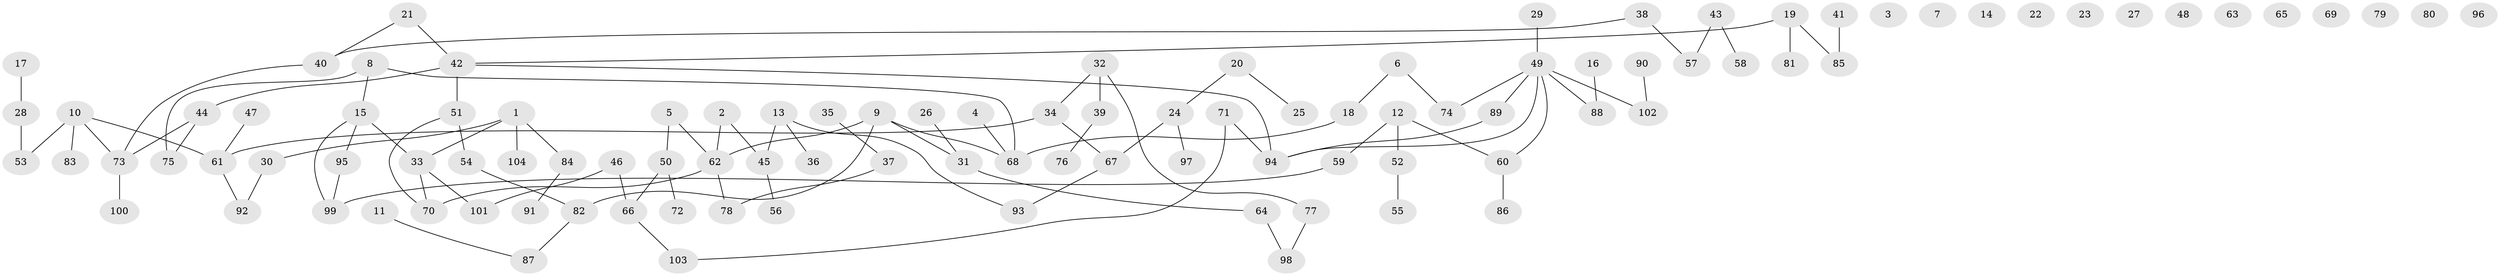 // coarse degree distribution, {3: 0.1323529411764706, 2: 0.2647058823529412, 0: 0.19117647058823528, 1: 0.25, 5: 0.04411764705882353, 6: 0.029411764705882353, 4: 0.07352941176470588, 7: 0.014705882352941176}
// Generated by graph-tools (version 1.1) at 2025/41/03/06/25 10:41:25]
// undirected, 104 vertices, 103 edges
graph export_dot {
graph [start="1"]
  node [color=gray90,style=filled];
  1;
  2;
  3;
  4;
  5;
  6;
  7;
  8;
  9;
  10;
  11;
  12;
  13;
  14;
  15;
  16;
  17;
  18;
  19;
  20;
  21;
  22;
  23;
  24;
  25;
  26;
  27;
  28;
  29;
  30;
  31;
  32;
  33;
  34;
  35;
  36;
  37;
  38;
  39;
  40;
  41;
  42;
  43;
  44;
  45;
  46;
  47;
  48;
  49;
  50;
  51;
  52;
  53;
  54;
  55;
  56;
  57;
  58;
  59;
  60;
  61;
  62;
  63;
  64;
  65;
  66;
  67;
  68;
  69;
  70;
  71;
  72;
  73;
  74;
  75;
  76;
  77;
  78;
  79;
  80;
  81;
  82;
  83;
  84;
  85;
  86;
  87;
  88;
  89;
  90;
  91;
  92;
  93;
  94;
  95;
  96;
  97;
  98;
  99;
  100;
  101;
  102;
  103;
  104;
  1 -- 30;
  1 -- 33;
  1 -- 84;
  1 -- 104;
  2 -- 45;
  2 -- 62;
  4 -- 68;
  5 -- 50;
  5 -- 62;
  6 -- 18;
  6 -- 74;
  8 -- 15;
  8 -- 68;
  8 -- 75;
  9 -- 31;
  9 -- 62;
  9 -- 68;
  9 -- 82;
  10 -- 53;
  10 -- 61;
  10 -- 73;
  10 -- 83;
  11 -- 87;
  12 -- 52;
  12 -- 59;
  12 -- 60;
  13 -- 36;
  13 -- 45;
  13 -- 93;
  15 -- 33;
  15 -- 95;
  15 -- 99;
  16 -- 88;
  17 -- 28;
  18 -- 68;
  19 -- 42;
  19 -- 81;
  19 -- 85;
  20 -- 24;
  20 -- 25;
  21 -- 40;
  21 -- 42;
  24 -- 67;
  24 -- 97;
  26 -- 31;
  28 -- 53;
  29 -- 49;
  30 -- 92;
  31 -- 64;
  32 -- 34;
  32 -- 39;
  32 -- 77;
  33 -- 70;
  33 -- 101;
  34 -- 61;
  34 -- 67;
  35 -- 37;
  37 -- 78;
  38 -- 40;
  38 -- 57;
  39 -- 76;
  40 -- 73;
  41 -- 85;
  42 -- 44;
  42 -- 51;
  42 -- 94;
  43 -- 57;
  43 -- 58;
  44 -- 73;
  44 -- 75;
  45 -- 56;
  46 -- 66;
  46 -- 101;
  47 -- 61;
  49 -- 60;
  49 -- 74;
  49 -- 88;
  49 -- 89;
  49 -- 94;
  49 -- 102;
  50 -- 66;
  50 -- 72;
  51 -- 54;
  51 -- 70;
  52 -- 55;
  54 -- 82;
  59 -- 99;
  60 -- 86;
  61 -- 92;
  62 -- 70;
  62 -- 78;
  64 -- 98;
  66 -- 103;
  67 -- 93;
  71 -- 94;
  71 -- 103;
  73 -- 100;
  77 -- 98;
  82 -- 87;
  84 -- 91;
  89 -- 94;
  90 -- 102;
  95 -- 99;
}
